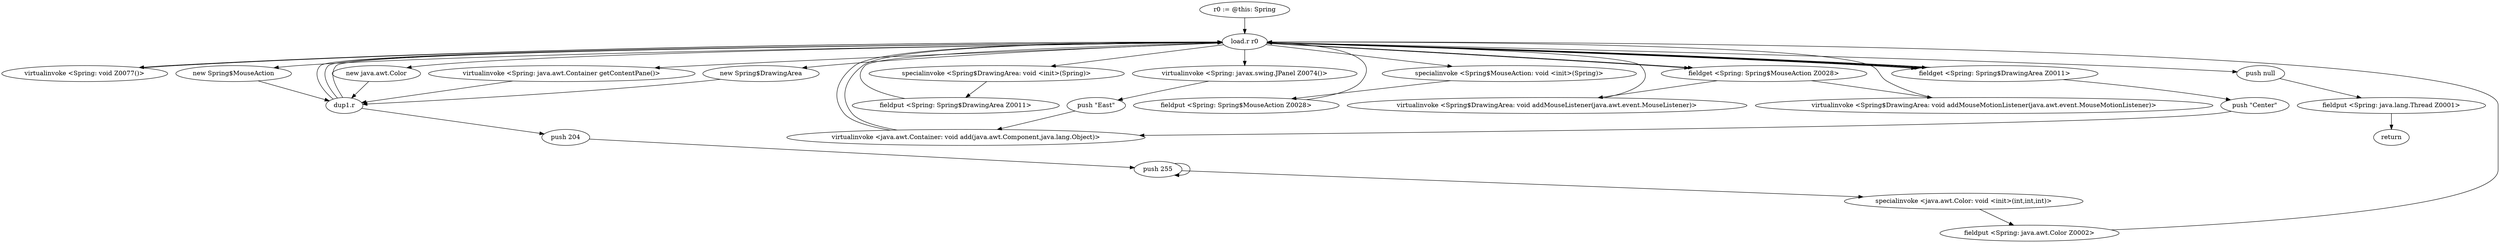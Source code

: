 digraph "" {
    "r0 := @this: Spring"
    "load.r r0"
    "r0 := @this: Spring"->"load.r r0";
    "virtualinvoke <Spring: void Z0077()>"
    "load.r r0"->"virtualinvoke <Spring: void Z0077()>";
    "virtualinvoke <Spring: void Z0077()>"->"load.r r0";
    "new java.awt.Color"
    "load.r r0"->"new java.awt.Color";
    "dup1.r"
    "new java.awt.Color"->"dup1.r";
    "push 204"
    "dup1.r"->"push 204";
    "push 255"
    "push 204"->"push 255";
    "push 255"->"push 255";
    "specialinvoke <java.awt.Color: void <init>(int,int,int)>"
    "push 255"->"specialinvoke <java.awt.Color: void <init>(int,int,int)>";
    "fieldput <Spring: java.awt.Color Z0002>"
    "specialinvoke <java.awt.Color: void <init>(int,int,int)>"->"fieldput <Spring: java.awt.Color Z0002>";
    "fieldput <Spring: java.awt.Color Z0002>"->"load.r r0";
    "virtualinvoke <Spring: java.awt.Container getContentPane()>"
    "load.r r0"->"virtualinvoke <Spring: java.awt.Container getContentPane()>";
    "virtualinvoke <Spring: java.awt.Container getContentPane()>"->"dup1.r";
    "dup1.r"->"load.r r0";
    "virtualinvoke <Spring: javax.swing.JPanel Z0074()>"
    "load.r r0"->"virtualinvoke <Spring: javax.swing.JPanel Z0074()>";
    "push \"East\""
    "virtualinvoke <Spring: javax.swing.JPanel Z0074()>"->"push \"East\"";
    "virtualinvoke <java.awt.Container: void add(java.awt.Component,java.lang.Object)>"
    "push \"East\""->"virtualinvoke <java.awt.Container: void add(java.awt.Component,java.lang.Object)>";
    "virtualinvoke <java.awt.Container: void add(java.awt.Component,java.lang.Object)>"->"load.r r0";
    "new Spring$DrawingArea"
    "load.r r0"->"new Spring$DrawingArea";
    "new Spring$DrawingArea"->"dup1.r";
    "dup1.r"->"load.r r0";
    "specialinvoke <Spring$DrawingArea: void <init>(Spring)>"
    "load.r r0"->"specialinvoke <Spring$DrawingArea: void <init>(Spring)>";
    "fieldput <Spring: Spring$DrawingArea Z0011>"
    "specialinvoke <Spring$DrawingArea: void <init>(Spring)>"->"fieldput <Spring: Spring$DrawingArea Z0011>";
    "fieldput <Spring: Spring$DrawingArea Z0011>"->"load.r r0";
    "fieldget <Spring: Spring$DrawingArea Z0011>"
    "load.r r0"->"fieldget <Spring: Spring$DrawingArea Z0011>";
    "push \"Center\""
    "fieldget <Spring: Spring$DrawingArea Z0011>"->"push \"Center\"";
    "push \"Center\""->"virtualinvoke <java.awt.Container: void add(java.awt.Component,java.lang.Object)>";
    "virtualinvoke <java.awt.Container: void add(java.awt.Component,java.lang.Object)>"->"load.r r0";
    "new Spring$MouseAction"
    "load.r r0"->"new Spring$MouseAction";
    "new Spring$MouseAction"->"dup1.r";
    "dup1.r"->"load.r r0";
    "specialinvoke <Spring$MouseAction: void <init>(Spring)>"
    "load.r r0"->"specialinvoke <Spring$MouseAction: void <init>(Spring)>";
    "fieldput <Spring: Spring$MouseAction Z0028>"
    "specialinvoke <Spring$MouseAction: void <init>(Spring)>"->"fieldput <Spring: Spring$MouseAction Z0028>";
    "fieldput <Spring: Spring$MouseAction Z0028>"->"load.r r0";
    "load.r r0"->"fieldget <Spring: Spring$DrawingArea Z0011>";
    "fieldget <Spring: Spring$DrawingArea Z0011>"->"load.r r0";
    "fieldget <Spring: Spring$MouseAction Z0028>"
    "load.r r0"->"fieldget <Spring: Spring$MouseAction Z0028>";
    "virtualinvoke <Spring$DrawingArea: void addMouseListener(java.awt.event.MouseListener)>"
    "fieldget <Spring: Spring$MouseAction Z0028>"->"virtualinvoke <Spring$DrawingArea: void addMouseListener(java.awt.event.MouseListener)>";
    "virtualinvoke <Spring$DrawingArea: void addMouseListener(java.awt.event.MouseListener)>"->"load.r r0";
    "load.r r0"->"fieldget <Spring: Spring$DrawingArea Z0011>";
    "fieldget <Spring: Spring$DrawingArea Z0011>"->"load.r r0";
    "load.r r0"->"fieldget <Spring: Spring$MouseAction Z0028>";
    "virtualinvoke <Spring$DrawingArea: void addMouseMotionListener(java.awt.event.MouseMotionListener)>"
    "fieldget <Spring: Spring$MouseAction Z0028>"->"virtualinvoke <Spring$DrawingArea: void addMouseMotionListener(java.awt.event.MouseMotionListener)>";
    "virtualinvoke <Spring$DrawingArea: void addMouseMotionListener(java.awt.event.MouseMotionListener)>"->"load.r r0";
    "push null"
    "load.r r0"->"push null";
    "fieldput <Spring: java.lang.Thread Z0001>"
    "push null"->"fieldput <Spring: java.lang.Thread Z0001>";
    "return"
    "fieldput <Spring: java.lang.Thread Z0001>"->"return";
}
